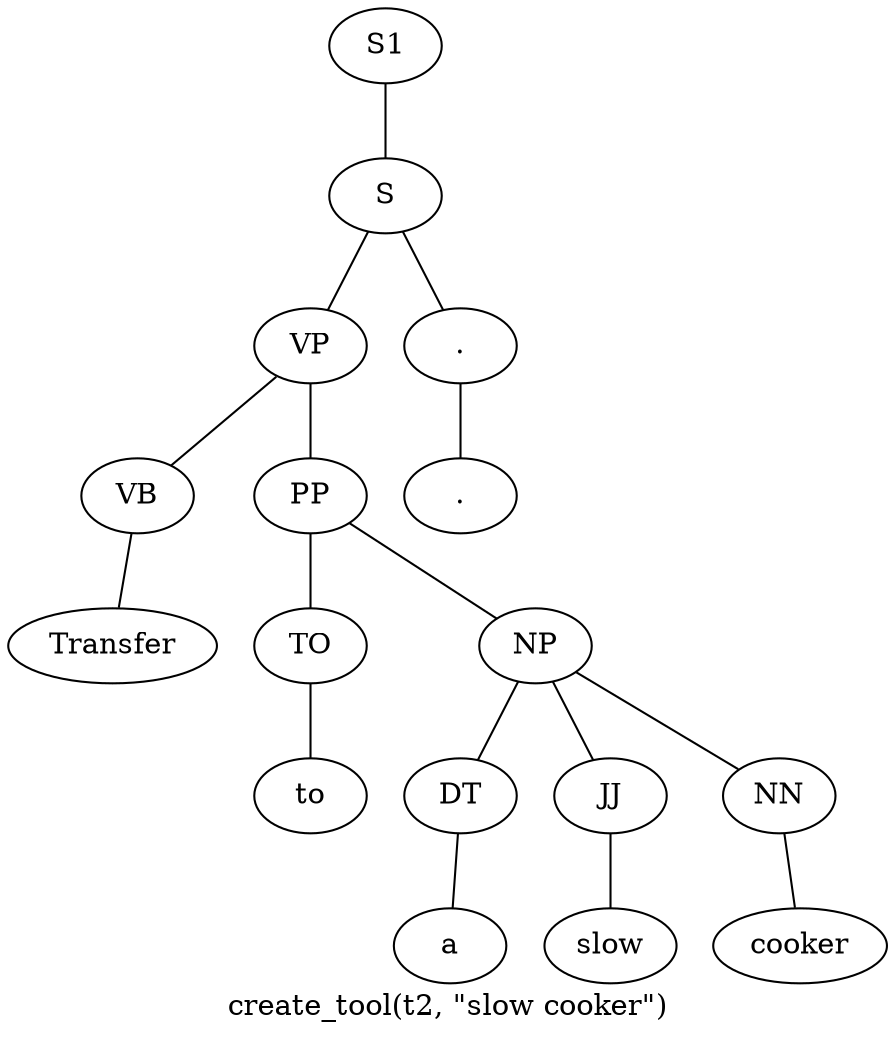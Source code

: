 graph SyntaxGraph {
	label = "create_tool(t2, \"slow cooker\")";
	Node0 [label="S1"];
	Node1 [label="S"];
	Node2 [label="VP"];
	Node3 [label="VB"];
	Node4 [label="Transfer"];
	Node5 [label="PP"];
	Node6 [label="TO"];
	Node7 [label="to"];
	Node8 [label="NP"];
	Node9 [label="DT"];
	Node10 [label="a"];
	Node11 [label="JJ"];
	Node12 [label="slow"];
	Node13 [label="NN"];
	Node14 [label="cooker"];
	Node15 [label="."];
	Node16 [label="."];

	Node0 -- Node1;
	Node1 -- Node2;
	Node1 -- Node15;
	Node2 -- Node3;
	Node2 -- Node5;
	Node3 -- Node4;
	Node5 -- Node6;
	Node5 -- Node8;
	Node6 -- Node7;
	Node8 -- Node9;
	Node8 -- Node11;
	Node8 -- Node13;
	Node9 -- Node10;
	Node11 -- Node12;
	Node13 -- Node14;
	Node15 -- Node16;
}